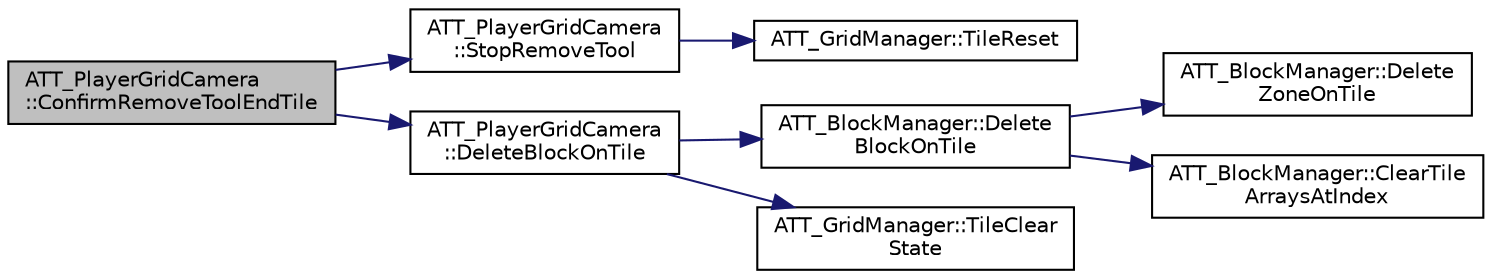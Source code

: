 digraph "ATT_PlayerGridCamera::ConfirmRemoveToolEndTile"
{
 // LATEX_PDF_SIZE
  edge [fontname="Helvetica",fontsize="10",labelfontname="Helvetica",labelfontsize="10"];
  node [fontname="Helvetica",fontsize="10",shape=record];
  rankdir="LR";
  Node16 [label="ATT_PlayerGridCamera\l::ConfirmRemoveToolEndTile",height=0.2,width=0.4,color="black", fillcolor="grey75", style="filled", fontcolor="black",tooltip="To be called when StartTile has been confirmed."];
  Node16 -> Node17 [color="midnightblue",fontsize="10",style="solid",fontname="Helvetica"];
  Node17 [label="ATT_PlayerGridCamera\l::StopRemoveTool",height=0.2,width=0.4,color="black", fillcolor="white", style="filled",URL="$class_a_t_t___player_grid_camera.html#aa29ae802ebeb61c95d7bfdba3021eb62",tooltip="Fully Disables the RemoveTool, and cancels any tile deletion."];
  Node17 -> Node18 [color="midnightblue",fontsize="10",style="solid",fontname="Helvetica"];
  Node18 [label="ATT_GridManager::TileReset",height=0.2,width=0.4,color="black", fillcolor="white", style="filled",URL="$class_a_t_t___grid_manager.html#a7ff2d0e2f13412c3d0aba2393f9f7e5f",tooltip="Tile Effect - Reset this tile to its original state (both colour and transform)."];
  Node16 -> Node19 [color="midnightblue",fontsize="10",style="solid",fontname="Helvetica"];
  Node19 [label="ATT_PlayerGridCamera\l::DeleteBlockOnTile",height=0.2,width=0.4,color="black", fillcolor="white", style="filled",URL="$class_a_t_t___player_grid_camera.html#a4ee51f1a11796e95ddef813ba85f101e",tooltip="Calls DeleteBlockOnTile in BlockManager to delete the block or clear the zone a TileID."];
  Node19 -> Node20 [color="midnightblue",fontsize="10",style="solid",fontname="Helvetica"];
  Node20 [label="ATT_BlockManager::Delete\lBlockOnTile",height=0.2,width=0.4,color="black", fillcolor="white", style="filled",URL="$class_a_t_t___block_manager.html#a4389a110be093fdec1e1e56e847f93a5",tooltip="Delete block that owns the tile selected & clears all tiles that belonged to that block."];
  Node20 -> Node21 [color="midnightblue",fontsize="10",style="solid",fontname="Helvetica"];
  Node21 [label="ATT_BlockManager::Delete\lZoneOnTile",height=0.2,width=0.4,color="black", fillcolor="white", style="filled",URL="$class_a_t_t___block_manager.html#a90878ae6eacd58d3d256aa36da109f25",tooltip="Clears the tile of any zoneIDs."];
  Node20 -> Node22 [color="midnightblue",fontsize="10",style="solid",fontname="Helvetica"];
  Node22 [label="ATT_BlockManager::ClearTile\lArraysAtIndex",height=0.2,width=0.4,color="black", fillcolor="white", style="filled",URL="$class_a_t_t___block_manager.html#a93d498beaf84adad9978e38a3a40b9eb",tooltip="Clear any value in tile arrays at the specified index."];
  Node19 -> Node23 [color="midnightblue",fontsize="10",style="solid",fontname="Helvetica"];
  Node23 [label="ATT_GridManager::TileClear\lState",height=0.2,width=0.4,color="black", fillcolor="white", style="filled",URL="$class_a_t_t___grid_manager.html#a5bcea6c5c60adcfb537a996c0eede4a5",tooltip="Tile Effect - Reset all altered tiles to their original state."];
}
